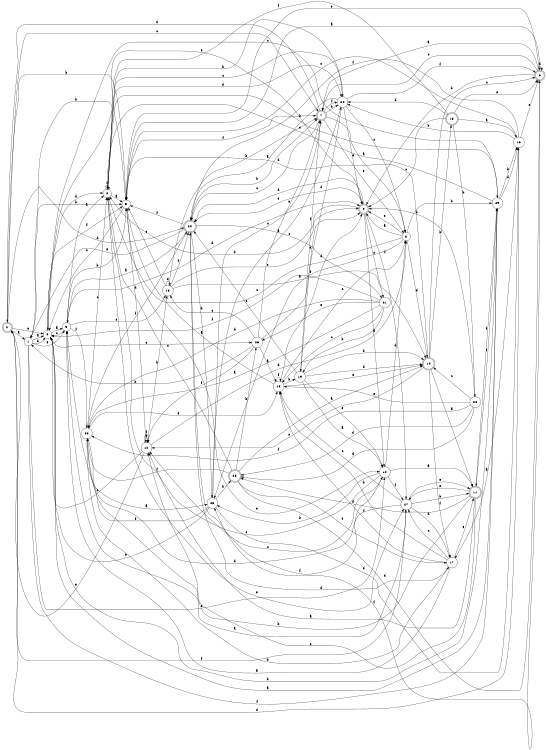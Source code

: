 digraph n24_6 {
__start0 [label="" shape="none"];

rankdir=LR;
size="8,5";

s0 [style="rounded,filled", color="black", fillcolor="white" shape="doublecircle", label="0"];
s1 [style="filled", color="black", fillcolor="white" shape="circle", label="1"];
s2 [style="filled", color="black", fillcolor="white" shape="circle", label="2"];
s3 [style="filled", color="black", fillcolor="white" shape="circle", label="3"];
s4 [style="filled", color="black", fillcolor="white" shape="circle", label="4"];
s5 [style="filled", color="black", fillcolor="white" shape="circle", label="5"];
s6 [style="rounded,filled", color="black", fillcolor="white" shape="doublecircle", label="6"];
s7 [style="rounded,filled", color="black", fillcolor="white" shape="doublecircle", label="7"];
s8 [style="filled", color="black", fillcolor="white" shape="circle", label="8"];
s9 [style="rounded,filled", color="black", fillcolor="white" shape="doublecircle", label="9"];
s10 [style="filled", color="black", fillcolor="white" shape="circle", label="10"];
s11 [style="rounded,filled", color="black", fillcolor="white" shape="doublecircle", label="11"];
s12 [style="filled", color="black", fillcolor="white" shape="circle", label="12"];
s13 [style="filled", color="black", fillcolor="white" shape="circle", label="13"];
s14 [style="rounded,filled", color="black", fillcolor="white" shape="doublecircle", label="14"];
s15 [style="rounded,filled", color="black", fillcolor="white" shape="doublecircle", label="15"];
s16 [style="filled", color="black", fillcolor="white" shape="circle", label="16"];
s17 [style="filled", color="black", fillcolor="white" shape="circle", label="17"];
s18 [style="filled", color="black", fillcolor="white" shape="circle", label="18"];
s19 [style="filled", color="black", fillcolor="white" shape="circle", label="19"];
s20 [style="rounded,filled", color="black", fillcolor="white" shape="doublecircle", label="20"];
s21 [style="filled", color="black", fillcolor="white" shape="circle", label="21"];
s22 [style="filled", color="black", fillcolor="white" shape="circle", label="22"];
s23 [style="filled", color="black", fillcolor="white" shape="circle", label="23"];
s24 [style="filled", color="black", fillcolor="white" shape="circle", label="24"];
s25 [style="rounded,filled", color="black", fillcolor="white" shape="doublecircle", label="25"];
s26 [style="filled", color="black", fillcolor="white" shape="circle", label="26"];
s27 [style="filled", color="black", fillcolor="white" shape="circle", label="27"];
s28 [style="filled", color="black", fillcolor="white" shape="circle", label="28"];
s29 [style="filled", color="black", fillcolor="white" shape="circle", label="29"];
s0 -> s1 [label="a"];
s0 -> s5 [label="b"];
s0 -> s7 [label="c"];
s0 -> s20 [label="d"];
s0 -> s2 [label="e"];
s0 -> s27 [label="f"];
s1 -> s2 [label="a"];
s1 -> s5 [label="b"];
s1 -> s10 [label="c"];
s1 -> s2 [label="d"];
s1 -> s3 [label="e"];
s1 -> s29 [label="f"];
s2 -> s3 [label="a"];
s2 -> s29 [label="b"];
s2 -> s26 [label="c"];
s2 -> s4 [label="d"];
s2 -> s9 [label="e"];
s2 -> s5 [label="f"];
s3 -> s4 [label="a"];
s3 -> s5 [label="b"];
s3 -> s2 [label="c"];
s3 -> s9 [label="d"];
s3 -> s13 [label="e"];
s3 -> s22 [label="f"];
s4 -> s5 [label="a"];
s4 -> s29 [label="b"];
s4 -> s24 [label="c"];
s4 -> s24 [label="d"];
s4 -> s27 [label="e"];
s4 -> s4 [label="f"];
s5 -> s6 [label="a"];
s5 -> s1 [label="b"];
s5 -> s2 [label="c"];
s5 -> s12 [label="d"];
s5 -> s10 [label="e"];
s5 -> s7 [label="f"];
s6 -> s7 [label="a"];
s6 -> s9 [label="b"];
s6 -> s7 [label="c"];
s6 -> s6 [label="d"];
s6 -> s5 [label="e"];
s6 -> s23 [label="f"];
s7 -> s8 [label="a"];
s7 -> s24 [label="b"];
s7 -> s20 [label="c"];
s7 -> s0 [label="d"];
s7 -> s8 [label="e"];
s7 -> s24 [label="f"];
s8 -> s9 [label="a"];
s8 -> s29 [label="b"];
s8 -> s4 [label="c"];
s8 -> s14 [label="d"];
s8 -> s9 [label="e"];
s8 -> s23 [label="f"];
s9 -> s10 [label="a"];
s9 -> s4 [label="b"];
s9 -> s21 [label="c"];
s9 -> s20 [label="d"];
s9 -> s20 [label="e"];
s9 -> s27 [label="f"];
s10 -> s11 [label="a"];
s10 -> s23 [label="b"];
s10 -> s12 [label="c"];
s10 -> s8 [label="d"];
s10 -> s4 [label="e"];
s10 -> s27 [label="f"];
s11 -> s12 [label="a"];
s11 -> s22 [label="b"];
s11 -> s12 [label="c"];
s11 -> s25 [label="d"];
s11 -> s27 [label="e"];
s11 -> s29 [label="f"];
s12 -> s12 [label="a"];
s12 -> s13 [label="b"];
s12 -> s2 [label="c"];
s12 -> s8 [label="d"];
s12 -> s0 [label="e"];
s12 -> s12 [label="f"];
s13 -> s14 [label="a"];
s13 -> s7 [label="b"];
s13 -> s5 [label="c"];
s13 -> s13 [label="d"];
s13 -> s9 [label="e"];
s13 -> s20 [label="f"];
s14 -> s11 [label="a"];
s14 -> s15 [label="b"];
s14 -> s6 [label="c"];
s14 -> s5 [label="d"];
s14 -> s12 [label="e"];
s14 -> s17 [label="f"];
s15 -> s16 [label="a"];
s15 -> s28 [label="b"];
s15 -> s9 [label="c"];
s15 -> s24 [label="d"];
s15 -> s6 [label="e"];
s15 -> s4 [label="f"];
s16 -> s17 [label="a"];
s16 -> s24 [label="b"];
s16 -> s5 [label="c"];
s16 -> s0 [label="d"];
s16 -> s6 [label="e"];
s16 -> s20 [label="f"];
s17 -> s3 [label="a"];
s17 -> s18 [label="b"];
s17 -> s27 [label="c"];
s17 -> s20 [label="d"];
s17 -> s11 [label="e"];
s17 -> s18 [label="f"];
s18 -> s5 [label="a"];
s18 -> s19 [label="b"];
s18 -> s8 [label="c"];
s18 -> s9 [label="d"];
s18 -> s14 [label="e"];
s18 -> s18 [label="f"];
s19 -> s10 [label="a"];
s19 -> s14 [label="b"];
s19 -> s20 [label="c"];
s19 -> s14 [label="d"];
s19 -> s10 [label="e"];
s19 -> s7 [label="f"];
s20 -> s3 [label="a"];
s20 -> s7 [label="b"];
s20 -> s21 [label="c"];
s20 -> s23 [label="d"];
s20 -> s1 [label="e"];
s20 -> s5 [label="f"];
s21 -> s22 [label="a"];
s21 -> s19 [label="b"];
s21 -> s18 [label="c"];
s21 -> s22 [label="d"];
s21 -> s26 [label="e"];
s21 -> s2 [label="f"];
s22 -> s23 [label="a"];
s22 -> s17 [label="b"];
s22 -> s4 [label="c"];
s22 -> s10 [label="d"];
s22 -> s18 [label="e"];
s22 -> s20 [label="f"];
s23 -> s24 [label="a"];
s23 -> s25 [label="b"];
s23 -> s7 [label="c"];
s23 -> s16 [label="d"];
s23 -> s2 [label="e"];
s23 -> s3 [label="f"];
s24 -> s20 [label="a"];
s24 -> s4 [label="b"];
s24 -> s8 [label="c"];
s24 -> s19 [label="d"];
s24 -> s9 [label="e"];
s24 -> s6 [label="f"];
s25 -> s14 [label="a"];
s25 -> s26 [label="b"];
s25 -> s4 [label="c"];
s25 -> s6 [label="d"];
s25 -> s17 [label="e"];
s25 -> s22 [label="f"];
s26 -> s18 [label="a"];
s26 -> s1 [label="b"];
s26 -> s13 [label="c"];
s26 -> s9 [label="d"];
s26 -> s7 [label="e"];
s26 -> s12 [label="f"];
s27 -> s3 [label="a"];
s27 -> s11 [label="b"];
s27 -> s18 [label="c"];
s27 -> s17 [label="d"];
s27 -> s11 [label="e"];
s27 -> s20 [label="f"];
s28 -> s25 [label="a"];
s28 -> s9 [label="b"];
s28 -> s14 [label="c"];
s28 -> s25 [label="d"];
s28 -> s18 [label="e"];
s28 -> s22 [label="f"];
s29 -> s2 [label="a"];
s29 -> s16 [label="b"];
s29 -> s2 [label="c"];
s29 -> s16 [label="d"];
s29 -> s4 [label="e"];
s29 -> s11 [label="f"];

}